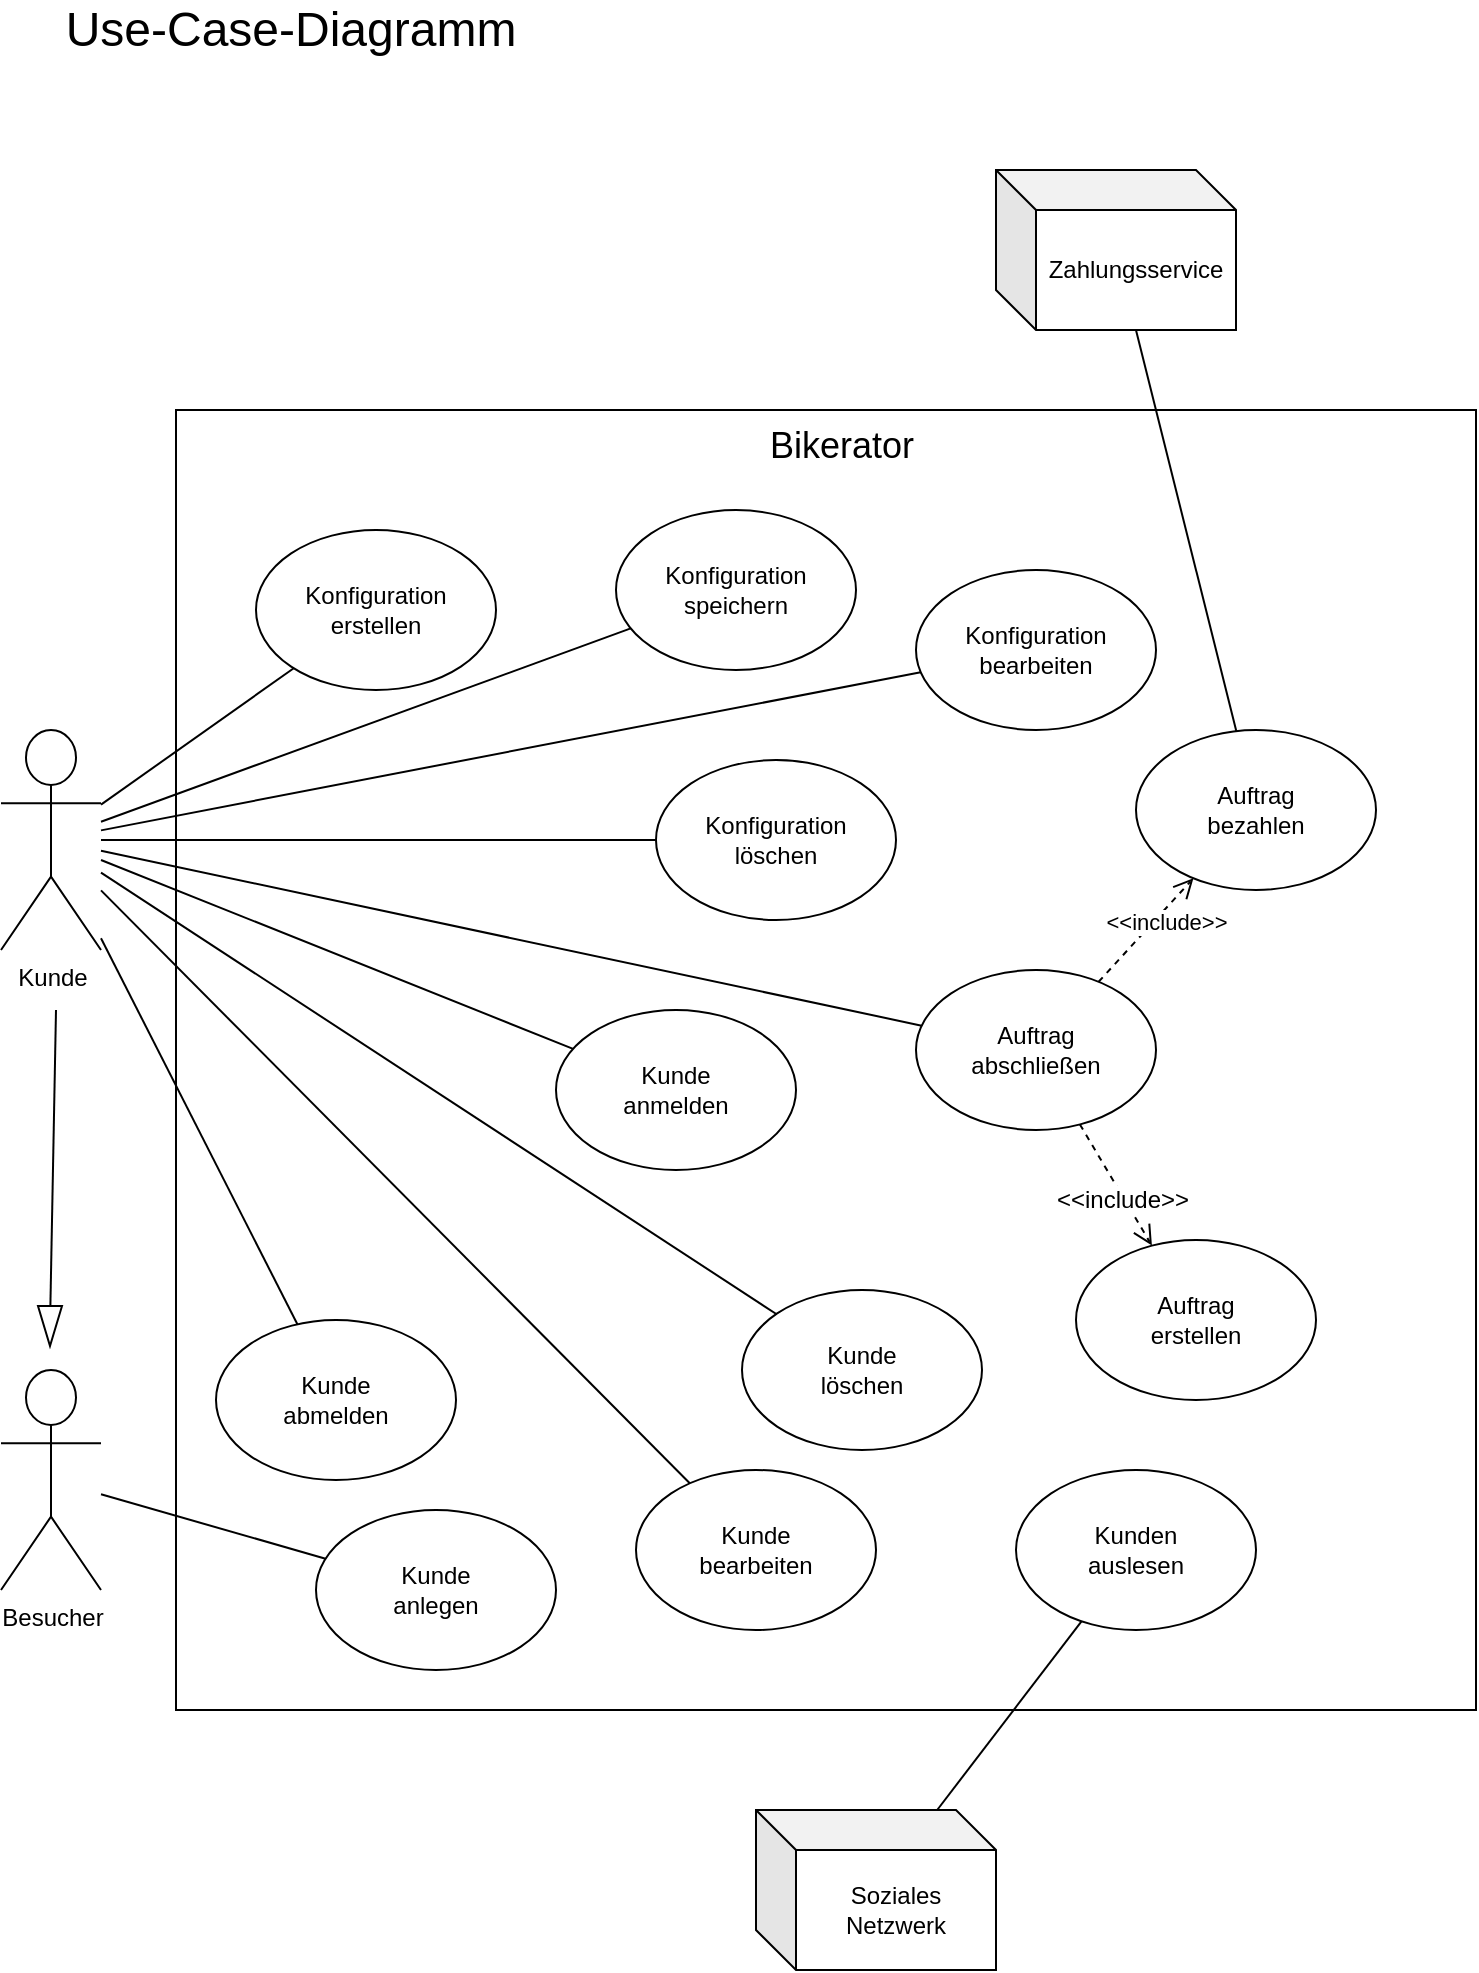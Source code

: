 <mxfile version="12.3.2" type="github" pages="3"><diagram id="zu8Dfxa7SSVs3go2KzZv" name="Page-1"><mxGraphModel dx="1278" dy="508" grid="1" gridSize="10" guides="1" tooltips="1" connect="1" arrows="1" fold="1" page="1" pageScale="1" pageWidth="827" pageHeight="1169" math="0" shadow="0"><root><mxCell id="0"/><mxCell id="1" parent="0"/><mxCell id="69wKXJC610IjC7mzToVx-1" value="Kunde" style="shape=umlActor;verticalLabelPosition=bottom;labelBackgroundColor=#ffffff;verticalAlign=top;html=1;outlineConnect=0;" vertex="1" parent="1"><mxGeometry x="42.5" y="450" width="50" height="110" as="geometry"/></mxCell><mxCell id="69wKXJC610IjC7mzToVx-7" value="Besucher" style="shape=umlActor;verticalLabelPosition=bottom;labelBackgroundColor=#ffffff;verticalAlign=top;html=1;outlineConnect=0;" vertex="1" parent="1"><mxGeometry x="42.5" y="770" width="50" height="110" as="geometry"/></mxCell><mxCell id="69wKXJC610IjC7mzToVx-17" value="" style="whiteSpace=wrap;html=1;aspect=fixed;" vertex="1" parent="1"><mxGeometry x="130" y="290" width="650" height="650" as="geometry"/></mxCell><mxCell id="69wKXJC610IjC7mzToVx-18" value="Kunde&lt;br&gt;anmelden" style="ellipse;whiteSpace=wrap;html=1;" vertex="1" parent="1"><mxGeometry x="320" y="590" width="120" height="80" as="geometry"/></mxCell><mxCell id="69wKXJC610IjC7mzToVx-22" value="Konfiguration&lt;br&gt;erstellen" style="ellipse;whiteSpace=wrap;html=1;" vertex="1" parent="1"><mxGeometry x="170" y="350" width="120" height="80" as="geometry"/></mxCell><mxCell id="69wKXJC610IjC7mzToVx-20" value="Kunde&lt;br&gt;anlegen" style="ellipse;whiteSpace=wrap;html=1;" vertex="1" parent="1"><mxGeometry x="200" y="840" width="120" height="80" as="geometry"/></mxCell><mxCell id="69wKXJC610IjC7mzToVx-24" value="Kunde&lt;br&gt;bearbeiten" style="ellipse;whiteSpace=wrap;html=1;" vertex="1" parent="1"><mxGeometry x="360" y="820" width="120" height="80" as="geometry"/></mxCell><mxCell id="69wKXJC610IjC7mzToVx-25" value="Kunde&lt;br&gt;löschen" style="ellipse;whiteSpace=wrap;html=1;" vertex="1" parent="1"><mxGeometry x="413" y="730" width="120" height="80" as="geometry"/></mxCell><mxCell id="69wKXJC610IjC7mzToVx-26" value="Konfiguration&lt;br&gt;speichern" style="ellipse;whiteSpace=wrap;html=1;" vertex="1" parent="1"><mxGeometry x="350" y="340" width="120" height="80" as="geometry"/></mxCell><mxCell id="69wKXJC610IjC7mzToVx-27" value="Kunde&lt;br&gt;abmelden" style="ellipse;whiteSpace=wrap;html=1;" vertex="1" parent="1"><mxGeometry x="150" y="745" width="120" height="80" as="geometry"/></mxCell><mxCell id="69wKXJC610IjC7mzToVx-28" value="Konfiguration&lt;br&gt;löschen" style="ellipse;whiteSpace=wrap;html=1;" vertex="1" parent="1"><mxGeometry x="370" y="465" width="120" height="80" as="geometry"/></mxCell><mxCell id="69wKXJC610IjC7mzToVx-29" value="Konfiguration&lt;br&gt;bearbeiten" style="ellipse;whiteSpace=wrap;html=1;" vertex="1" parent="1"><mxGeometry x="500" y="370" width="120" height="80" as="geometry"/></mxCell><mxCell id="69wKXJC610IjC7mzToVx-30" value="Zahlungsservice" style="shape=cube;whiteSpace=wrap;html=1;boundedLbl=1;backgroundOutline=1;darkOpacity=0.05;darkOpacity2=0.1;" vertex="1" parent="1"><mxGeometry x="540" y="170" width="120" height="80" as="geometry"/></mxCell><mxCell id="69wKXJC610IjC7mzToVx-33" value="Soziales Netzwerk" style="shape=cube;whiteSpace=wrap;html=1;boundedLbl=1;backgroundOutline=1;darkOpacity=0.05;darkOpacity2=0.1;" vertex="1" parent="1"><mxGeometry x="420" y="990" width="120" height="80" as="geometry"/></mxCell><mxCell id="69wKXJC610IjC7mzToVx-34" value="Kunden&lt;br&gt;auslesen" style="ellipse;whiteSpace=wrap;html=1;" vertex="1" parent="1"><mxGeometry x="550" y="820" width="120" height="80" as="geometry"/></mxCell><mxCell id="69wKXJC610IjC7mzToVx-35" value="Auftrag&lt;br&gt;abschließen" style="ellipse;whiteSpace=wrap;html=1;" vertex="1" parent="1"><mxGeometry x="500" y="570" width="120" height="80" as="geometry"/></mxCell><mxCell id="69wKXJC610IjC7mzToVx-36" value="Auftrag&lt;br&gt;erstellen" style="ellipse;whiteSpace=wrap;html=1;" vertex="1" parent="1"><mxGeometry x="580" y="705" width="120" height="80" as="geometry"/></mxCell><mxCell id="69wKXJC610IjC7mzToVx-37" value="" style="html=1;verticalAlign=bottom;endArrow=open;dashed=1;endSize=8;" edge="1" parent="1" source="69wKXJC610IjC7mzToVx-35" target="69wKXJC610IjC7mzToVx-36"><mxGeometry x="-0.122" y="4" relative="1" as="geometry"><mxPoint x="700" y="310" as="sourcePoint"/><mxPoint x="680" y="530" as="targetPoint"/><mxPoint as="offset"/></mxGeometry></mxCell><mxCell id="69wKXJC610IjC7mzToVx-38" value="&amp;lt;&amp;lt;include&amp;gt;&amp;gt;" style="text;html=1;align=center;verticalAlign=middle;resizable=0;points=[];;labelBackgroundColor=#ffffff;" vertex="1" connectable="0" parent="69wKXJC610IjC7mzToVx-37"><mxGeometry x="0.212" y="-1" relative="1" as="geometry"><mxPoint as="offset"/></mxGeometry></mxCell><mxCell id="69wKXJC610IjC7mzToVx-39" value="Auftrag&lt;br&gt;bezahlen" style="ellipse;whiteSpace=wrap;html=1;" vertex="1" parent="1"><mxGeometry x="610" y="450" width="120" height="80" as="geometry"/></mxCell><mxCell id="69wKXJC610IjC7mzToVx-42" value="&amp;lt;&amp;lt;include&amp;gt;&amp;gt;" style="html=1;verticalAlign=bottom;endArrow=open;dashed=1;endSize=8;" edge="1" parent="1" source="69wKXJC610IjC7mzToVx-35" target="69wKXJC610IjC7mzToVx-39"><mxGeometry x="0.119" y="-10" relative="1" as="geometry"><mxPoint x="640" y="430" as="sourcePoint"/><mxPoint x="560" y="430" as="targetPoint"/><mxPoint y="1" as="offset"/></mxGeometry></mxCell><mxCell id="69wKXJC610IjC7mzToVx-44" value="" style="endArrow=none;html=1;" edge="1" parent="1" source="69wKXJC610IjC7mzToVx-30" target="69wKXJC610IjC7mzToVx-39"><mxGeometry width="50" height="50" relative="1" as="geometry"><mxPoint x="600" y="238.5" as="sourcePoint"/><mxPoint x="650" y="188.5" as="targetPoint"/></mxGeometry></mxCell><mxCell id="69wKXJC610IjC7mzToVx-45" value="" style="endArrow=none;html=1;" edge="1" parent="1" source="69wKXJC610IjC7mzToVx-33" target="69wKXJC610IjC7mzToVx-34"><mxGeometry width="50" height="50" relative="1" as="geometry"><mxPoint x="540" y="950" as="sourcePoint"/><mxPoint x="590" y="900" as="targetPoint"/></mxGeometry></mxCell><mxCell id="69wKXJC610IjC7mzToVx-48" value="" style="endArrow=none;html=1;" edge="1" parent="1" source="69wKXJC610IjC7mzToVx-27" target="69wKXJC610IjC7mzToVx-1"><mxGeometry width="50" height="50" relative="1" as="geometry"><mxPoint x="165" y="665" as="sourcePoint"/><mxPoint x="215" y="615" as="targetPoint"/></mxGeometry></mxCell><mxCell id="69wKXJC610IjC7mzToVx-50" value="" style="endArrow=none;html=1;" edge="1" parent="1" source="69wKXJC610IjC7mzToVx-25" target="69wKXJC610IjC7mzToVx-1"><mxGeometry width="50" height="50" relative="1" as="geometry"><mxPoint x="140" y="1070" as="sourcePoint"/><mxPoint x="190" y="1020" as="targetPoint"/></mxGeometry></mxCell><mxCell id="69wKXJC610IjC7mzToVx-51" value="" style="endArrow=none;html=1;" edge="1" parent="1" source="69wKXJC610IjC7mzToVx-18" target="69wKXJC610IjC7mzToVx-1"><mxGeometry width="50" height="50" relative="1" as="geometry"><mxPoint x="85" y="1050" as="sourcePoint"/><mxPoint x="135" y="1000" as="targetPoint"/></mxGeometry></mxCell><mxCell id="69wKXJC610IjC7mzToVx-52" value="" style="endArrow=none;html=1;" edge="1" parent="1" source="69wKXJC610IjC7mzToVx-20" target="69wKXJC610IjC7mzToVx-7"><mxGeometry width="50" height="50" relative="1" as="geometry"><mxPoint x="190" y="1040" as="sourcePoint"/><mxPoint x="240" y="990" as="targetPoint"/></mxGeometry></mxCell><mxCell id="69wKXJC610IjC7mzToVx-56" value="" style="endArrow=none;html=1;" edge="1" parent="1" source="69wKXJC610IjC7mzToVx-1" target="69wKXJC610IjC7mzToVx-24"><mxGeometry width="50" height="50" relative="1" as="geometry"><mxPoint x="200" y="1070" as="sourcePoint"/><mxPoint x="250" y="1030" as="targetPoint"/></mxGeometry></mxCell><mxCell id="69wKXJC610IjC7mzToVx-55" value="" style="triangle;whiteSpace=wrap;html=1;rotation=90;" vertex="1" parent="1"><mxGeometry x="57" y="742" width="20" height="12" as="geometry"/></mxCell><mxCell id="69wKXJC610IjC7mzToVx-62" value="" style="endArrow=none;html=1;" edge="1" parent="1" source="69wKXJC610IjC7mzToVx-35" target="69wKXJC610IjC7mzToVx-1"><mxGeometry width="50" height="50" relative="1" as="geometry"><mxPoint x="510" y="660" as="sourcePoint"/><mxPoint x="560" y="610" as="targetPoint"/></mxGeometry></mxCell><mxCell id="69wKXJC610IjC7mzToVx-63" value="" style="endArrow=none;html=1;" edge="1" parent="1" source="69wKXJC610IjC7mzToVx-1" target="69wKXJC610IjC7mzToVx-29"><mxGeometry width="50" height="50" relative="1" as="geometry"><mxPoint x="285" y="560" as="sourcePoint"/><mxPoint x="335" y="510" as="targetPoint"/></mxGeometry></mxCell><mxCell id="69wKXJC610IjC7mzToVx-64" value="" style="endArrow=none;html=1;" edge="1" parent="1" source="69wKXJC610IjC7mzToVx-1" target="69wKXJC610IjC7mzToVx-28"><mxGeometry width="50" height="50" relative="1" as="geometry"><mxPoint x="270" y="520" as="sourcePoint"/><mxPoint x="320" y="470" as="targetPoint"/></mxGeometry></mxCell><mxCell id="69wKXJC610IjC7mzToVx-65" value="" style="endArrow=none;html=1;" edge="1" parent="1" source="69wKXJC610IjC7mzToVx-1" target="69wKXJC610IjC7mzToVx-26"><mxGeometry width="50" height="50" relative="1" as="geometry"><mxPoint x="220" y="496.5" as="sourcePoint"/><mxPoint x="270" y="446.5" as="targetPoint"/></mxGeometry></mxCell><mxCell id="69wKXJC610IjC7mzToVx-66" value="" style="endArrow=none;html=1;" edge="1" parent="1" source="69wKXJC610IjC7mzToVx-1" target="69wKXJC610IjC7mzToVx-22"><mxGeometry width="50" height="50" relative="1" as="geometry"><mxPoint x="190" y="440" as="sourcePoint"/><mxPoint x="240" y="390" as="targetPoint"/></mxGeometry></mxCell><mxCell id="69wKXJC610IjC7mzToVx-68" value="&lt;font style=&quot;font-size: 18px&quot;&gt;Bikerator&lt;/font&gt;" style="text;html=1;strokeColor=none;fillColor=none;align=center;verticalAlign=middle;whiteSpace=wrap;rounded=0;" vertex="1" parent="1"><mxGeometry x="393" y="290" width="140" height="35" as="geometry"/></mxCell><mxCell id="H2xEu0crfBP8pa0bsDot-2" value="" style="endArrow=none;html=1;" edge="1" parent="1" source="69wKXJC610IjC7mzToVx-55"><mxGeometry width="50" height="50" relative="1" as="geometry"><mxPoint x="70" y="720" as="sourcePoint"/><mxPoint x="70" y="590" as="targetPoint"/></mxGeometry></mxCell><mxCell id="pVL0HpYRgeMJpQMk2Kuu-1" value="&lt;font style=&quot;font-size: 24px&quot;&gt;Use-Case-Diagramm&lt;/font&gt;" style="text;html=1;align=center;verticalAlign=middle;resizable=0;points=[];;autosize=1;" vertex="1" parent="1"><mxGeometry x="67" y="90" width="240" height="20" as="geometry"/></mxCell></root></mxGraphModel></diagram><diagram id="vw1qBdOz-Gfn1nZbFLRy" name="Page-2"><mxGraphModel dx="2556" dy="1016" grid="1" gridSize="10" guides="1" tooltips="1" connect="1" arrows="1" fold="1" page="1" pageScale="1" pageWidth="827" pageHeight="1169" math="0" shadow="0"><root><mxCell id="E2LzCT6Z8k47YV6SPbgk-0"/><mxCell id="E2LzCT6Z8k47YV6SPbgk-1" parent="E2LzCT6Z8k47YV6SPbgk-0"/><mxCell id="5OoAX2QgA4zHwMnKNrl4-0" value="" style="shape=folder;fontStyle=1;spacingTop=10;tabWidth=91;tabHeight=26;tabPosition=left;html=1;" vertex="1" parent="E2LzCT6Z8k47YV6SPbgk-1"><mxGeometry x="188.5" y="350" width="770" height="460" as="geometry"/></mxCell><mxCell id="5OoAX2QgA4zHwMnKNrl4-1" value="" style="shape=folder;fontStyle=1;spacingTop=10;tabWidth=80;tabHeight=25;tabPosition=left;html=1;" vertex="1" parent="E2LzCT6Z8k47YV6SPbgk-1"><mxGeometry x="310" y="60" width="380" height="210" as="geometry"/></mxCell><mxCell id="5OoAX2QgA4zHwMnKNrl4-4" value="" style="shape=folder;fontStyle=1;spacingTop=10;tabWidth=80;tabHeight=25;tabPosition=left;html=1;" vertex="1" parent="E2LzCT6Z8k47YV6SPbgk-1"><mxGeometry x="310" y="890" width="490" height="200" as="geometry"/></mxCell><mxCell id="5OoAX2QgA4zHwMnKNrl4-68" value="" style="shape=folder;fontStyle=1;spacingTop=10;tabWidth=80;tabHeight=25;tabPosition=left;html=1;" vertex="1" parent="E2LzCT6Z8k47YV6SPbgk-1"><mxGeometry x="1120" y="494" width="425" height="366" as="geometry"/></mxCell><mxCell id="5OoAX2QgA4zHwMnKNrl4-72" value="" style="shape=folder;fontStyle=1;spacingTop=10;tabWidth=80;tabHeight=25;tabPosition=left;html=1;" vertex="1" parent="E2LzCT6Z8k47YV6SPbgk-1"><mxGeometry x="1120" y="185.5" width="425" height="200" as="geometry"/></mxCell><mxCell id="5OoAX2QgA4zHwMnKNrl4-3" value="&lt;font style=&quot;font-size: 12px&quot;&gt;Controller&lt;/font&gt;" style="text;html=1;align=center;verticalAlign=middle;resizable=0;points=[];;autosize=1;" vertex="1" parent="E2LzCT6Z8k47YV6SPbgk-1"><mxGeometry x="310" y="60" width="70" height="20" as="geometry"/></mxCell><mxCell id="5OoAX2QgA4zHwMnKNrl4-6" value="&lt;font style=&quot;font-size: 12px&quot;&gt;Service&lt;/font&gt;" style="text;html=1;align=center;verticalAlign=middle;resizable=0;points=[];;autosize=1;" vertex="1" parent="E2LzCT6Z8k47YV6SPbgk-1"><mxGeometry x="200" y="350" width="60" height="20" as="geometry"/></mxCell><mxCell id="5OoAX2QgA4zHwMnKNrl4-8" value="Repository" style="text;html=1;align=center;verticalAlign=middle;resizable=0;points=[];;autosize=1;" vertex="1" parent="E2LzCT6Z8k47YV6SPbgk-1"><mxGeometry x="310" y="889" width="70" height="20" as="geometry"/></mxCell><mxCell id="5OoAX2QgA4zHwMnKNrl4-13" value="&lt;p style=&quot;margin: 0px ; margin-top: 6px ; text-align: center&quot;&gt;&lt;br&gt;&lt;/p&gt;&lt;p style=&quot;margin: 0px ; margin-top: 6px ; text-align: center&quot;&gt;&lt;font style=&quot;font-size: 18px&quot;&gt;Persistenz&lt;/font&gt;&lt;/p&gt;" style="align=left;overflow=fill;html=1;" vertex="1" parent="E2LzCT6Z8k47YV6SPbgk-1"><mxGeometry x="410" y="970" width="180" height="80" as="geometry"/></mxCell><mxCell id="5OoAX2QgA4zHwMnKNrl4-14" value="" style="shape=component;jettyWidth=8;jettyHeight=4;" vertex="1" parent="5OoAX2QgA4zHwMnKNrl4-13"><mxGeometry x="1" width="20" height="20" relative="1" as="geometry"><mxPoint x="-24" y="4" as="offset"/></mxGeometry></mxCell><mxCell id="5OoAX2QgA4zHwMnKNrl4-19" value="&lt;p style=&quot;margin: 0px ; margin-top: 6px ; text-align: center&quot;&gt;&lt;br&gt;&lt;/p&gt;&lt;p style=&quot;margin: 0px ; margin-top: 6px ; text-align: center&quot;&gt;&lt;font style=&quot;font-size: 18px&quot;&gt;Webapplication&lt;/font&gt;&lt;/p&gt;" style="align=left;overflow=fill;html=1;" vertex="1" parent="E2LzCT6Z8k47YV6SPbgk-1"><mxGeometry x="410" y="110" width="150" height="70" as="geometry"/></mxCell><mxCell id="5OoAX2QgA4zHwMnKNrl4-20" value="" style="shape=component;jettyWidth=8;jettyHeight=4;" vertex="1" parent="5OoAX2QgA4zHwMnKNrl4-19"><mxGeometry x="1" width="20" height="20" relative="1" as="geometry"><mxPoint x="-24" y="4" as="offset"/></mxGeometry></mxCell><mxCell id="5OoAX2QgA4zHwMnKNrl4-81" value="&lt;p style=&quot;margin: 0px ; margin-top: 6px ; text-align: center&quot;&gt;&lt;font style=&quot;font-size: 18px&quot;&gt;&lt;br&gt;&lt;/font&gt;&lt;/p&gt;&lt;p style=&quot;margin: 0px ; margin-top: 6px ; text-align: center&quot;&gt;&lt;font style=&quot;font-size: 18px&quot;&gt;Zahlungsservice&lt;/font&gt;&lt;/p&gt;" style="align=left;overflow=fill;html=1;" vertex="1" parent="E2LzCT6Z8k47YV6SPbgk-1"><mxGeometry x="1230" y="260" width="150" height="70" as="geometry"/></mxCell><mxCell id="5OoAX2QgA4zHwMnKNrl4-82" value="" style="shape=component;jettyWidth=8;jettyHeight=4;" vertex="1" parent="5OoAX2QgA4zHwMnKNrl4-81"><mxGeometry x="1" width="20" height="20" relative="1" as="geometry"><mxPoint x="-24" y="4" as="offset"/></mxGeometry></mxCell><mxCell id="5OoAX2QgA4zHwMnKNrl4-84" value="&lt;p style=&quot;margin: 0px ; margin-top: 6px ; text-align: center&quot;&gt;&lt;font style=&quot;font-size: 18px&quot;&gt;&lt;br&gt;UserService&lt;/font&gt;&lt;/p&gt;" style="align=left;overflow=fill;html=1;" vertex="1" parent="E2LzCT6Z8k47YV6SPbgk-1"><mxGeometry x="1230" y="606" width="150" height="70" as="geometry"/></mxCell><mxCell id="5OoAX2QgA4zHwMnKNrl4-85" value="" style="shape=component;jettyWidth=8;jettyHeight=4;" vertex="1" parent="5OoAX2QgA4zHwMnKNrl4-84"><mxGeometry x="1" width="20" height="20" relative="1" as="geometry"><mxPoint x="-24" y="4" as="offset"/></mxGeometry></mxCell><mxCell id="5OoAX2QgA4zHwMnKNrl4-22" value="&lt;p style=&quot;margin: 0px ; margin-top: 6px ; text-align: center&quot;&gt;&lt;br&gt;&lt;/p&gt;&lt;p style=&quot;margin: 0px ; margin-top: 6px ; text-align: center&quot;&gt;&lt;span style=&quot;font-size: 18px&quot;&gt;&lt;br&gt;&lt;/span&gt;&lt;/p&gt;&lt;p style=&quot;margin: 0px ; margin-top: 6px ; text-align: center&quot;&gt;&lt;span style=&quot;font-size: 18px&quot;&gt;CustomerManagement&lt;br&gt;Service&lt;/span&gt;&lt;/p&gt;" style="align=left;overflow=fill;html=1;" vertex="1" parent="E2LzCT6Z8k47YV6SPbgk-1"><mxGeometry x="220" y="522" width="200" height="156" as="geometry"/></mxCell><mxCell id="5OoAX2QgA4zHwMnKNrl4-23" value="" style="shape=component;jettyWidth=8;jettyHeight=4;" vertex="1" parent="5OoAX2QgA4zHwMnKNrl4-22"><mxGeometry x="1" width="20" height="20" relative="1" as="geometry"><mxPoint x="-24" y="4" as="offset"/></mxGeometry></mxCell><mxCell id="5OoAX2QgA4zHwMnKNrl4-37" value="&lt;p style=&quot;margin: 0px ; margin-top: 6px ; text-align: center&quot;&gt;&lt;br&gt;&lt;/p&gt;&lt;p style=&quot;margin: 0px ; margin-top: 6px ; text-align: center&quot;&gt;&lt;span style=&quot;font-size: 18px&quot;&gt;&lt;br&gt;&lt;/span&gt;&lt;/p&gt;&lt;p style=&quot;margin: 0px ; margin-top: 6px ; text-align: center&quot;&gt;&lt;span style=&quot;font-size: 18px&quot;&gt;OrderManagement&lt;br&gt;Service&lt;/span&gt;&lt;/p&gt;" style="align=left;overflow=fill;html=1;" vertex="1" parent="E2LzCT6Z8k47YV6SPbgk-1"><mxGeometry x="727" y="520" width="200" height="156" as="geometry"/></mxCell><mxCell id="5OoAX2QgA4zHwMnKNrl4-38" value="" style="shape=component;jettyWidth=8;jettyHeight=4;" vertex="1" parent="5OoAX2QgA4zHwMnKNrl4-37"><mxGeometry x="1" width="20" height="20" relative="1" as="geometry"><mxPoint x="-24" y="4" as="offset"/></mxGeometry></mxCell><mxCell id="5OoAX2QgA4zHwMnKNrl4-25" value="" style="rounded=0;orthogonalLoop=1;jettySize=auto;html=1;endArrow=none;endFill=0;exitX=0.5;exitY=0;exitDx=0;exitDy=0;" edge="1" target="5OoAX2QgA4zHwMnKNrl4-27" parent="E2LzCT6Z8k47YV6SPbgk-1" source="5OoAX2QgA4zHwMnKNrl4-13"><mxGeometry relative="1" as="geometry"><mxPoint x="200" y="1415" as="sourcePoint"/></mxGeometry></mxCell><mxCell id="5OoAX2QgA4zHwMnKNrl4-26" value="" style="rounded=0;orthogonalLoop=1;jettySize=auto;html=1;endArrow=halfCircle;endFill=0;endSize=6;strokeWidth=1;" edge="1" parent="E2LzCT6Z8k47YV6SPbgk-1" source="5OoAX2QgA4zHwMnKNrl4-40"><mxGeometry relative="1" as="geometry"><mxPoint x="560" y="700" as="sourcePoint"/><mxPoint x="574" y="720" as="targetPoint"/></mxGeometry></mxCell><mxCell id="5OoAX2QgA4zHwMnKNrl4-27" value="" style="ellipse;whiteSpace=wrap;html=1;fontFamily=Helvetica;fontSize=12;fontColor=#000000;align=center;strokeColor=#000000;fillColor=#ffffff;points=[];aspect=fixed;resizable=0;" vertex="1" parent="E2LzCT6Z8k47YV6SPbgk-1"><mxGeometry x="495" y="940" width="10" height="10" as="geometry"/></mxCell><mxCell id="5OoAX2QgA4zHwMnKNrl4-40" value="&lt;p style=&quot;margin: 0px ; margin-top: 6px ; text-align: center&quot;&gt;&lt;br&gt;&lt;/p&gt;&lt;p style=&quot;margin: 0px ; margin-top: 6px ; text-align: center&quot;&gt;&lt;span style=&quot;font-size: 18px&quot;&gt;&lt;br&gt;&lt;/span&gt;&lt;/p&gt;&lt;p style=&quot;margin: 0px ; margin-top: 6px ; text-align: center&quot;&gt;&lt;span style=&quot;font-size: 18px&quot;&gt;ArticleManagement&lt;br&gt;Service&lt;/span&gt;&lt;/p&gt;" style="align=left;overflow=fill;html=1;" vertex="1" parent="E2LzCT6Z8k47YV6SPbgk-1"><mxGeometry x="473.5" y="522" width="200" height="156" as="geometry"/></mxCell><mxCell id="5OoAX2QgA4zHwMnKNrl4-41" value="" style="shape=component;jettyWidth=8;jettyHeight=4;" vertex="1" parent="5OoAX2QgA4zHwMnKNrl4-40"><mxGeometry x="1" width="20" height="20" relative="1" as="geometry"><mxPoint x="-24" y="4" as="offset"/></mxGeometry></mxCell><mxCell id="5OoAX2QgA4zHwMnKNrl4-43" value="" style="rounded=0;orthogonalLoop=1;jettySize=auto;html=1;endArrow=halfCircle;endFill=0;endSize=6;strokeWidth=1;" edge="1" parent="E2LzCT6Z8k47YV6SPbgk-1" source="5OoAX2QgA4zHwMnKNrl4-22"><mxGeometry relative="1" as="geometry"><mxPoint x="570" y="710" as="sourcePoint"/><mxPoint x="320" y="720" as="targetPoint"/></mxGeometry></mxCell><mxCell id="5OoAX2QgA4zHwMnKNrl4-48" value="" style="rounded=0;orthogonalLoop=1;jettySize=auto;html=1;endArrow=halfCircle;endFill=0;endSize=6;strokeWidth=1;" edge="1" parent="E2LzCT6Z8k47YV6SPbgk-1"><mxGeometry relative="1" as="geometry"><mxPoint x="826.825" y="676" as="sourcePoint"/><mxPoint x="827" y="718" as="targetPoint"/></mxGeometry></mxCell><mxCell id="5OoAX2QgA4zHwMnKNrl4-50" value="" style="html=1;verticalAlign=bottom;endArrow=open;dashed=1;endSize=8;" edge="1" parent="E2LzCT6Z8k47YV6SPbgk-1" target="5OoAX2QgA4zHwMnKNrl4-27"><mxGeometry x="-1" y="-231" relative="1" as="geometry"><mxPoint x="320" y="720" as="sourcePoint"/><mxPoint x="480" y="890" as="targetPoint"/><mxPoint x="70" y="11" as="offset"/></mxGeometry></mxCell><mxCell id="5OoAX2QgA4zHwMnKNrl4-52" value="" style="html=1;verticalAlign=bottom;endArrow=open;dashed=1;endSize=8;" edge="1" parent="E2LzCT6Z8k47YV6SPbgk-1" target="5OoAX2QgA4zHwMnKNrl4-27"><mxGeometry x="-1" y="-231" relative="1" as="geometry"><mxPoint x="570" y="720" as="sourcePoint"/><mxPoint x="375" y="750" as="targetPoint"/><mxPoint x="70" y="11" as="offset"/></mxGeometry></mxCell><mxCell id="5OoAX2QgA4zHwMnKNrl4-53" value="" style="html=1;verticalAlign=bottom;endArrow=open;dashed=1;endSize=8;" edge="1" parent="E2LzCT6Z8k47YV6SPbgk-1" target="5OoAX2QgA4zHwMnKNrl4-92"><mxGeometry x="-1" y="-231" relative="1" as="geometry"><mxPoint x="490" y="230" as="sourcePoint"/><mxPoint x="560" y="860" as="targetPoint"/><mxPoint x="70" y="11" as="offset"/></mxGeometry></mxCell><mxCell id="5OoAX2QgA4zHwMnKNrl4-60" value="" style="rounded=0;orthogonalLoop=1;jettySize=auto;html=1;endArrow=halfCircle;endFill=0;endSize=6;strokeWidth=1;" edge="1" parent="E2LzCT6Z8k47YV6SPbgk-1"><mxGeometry relative="1" as="geometry"><mxPoint x="490" y="180" as="sourcePoint"/><mxPoint x="490" y="230" as="targetPoint"/></mxGeometry></mxCell><mxCell id="5OoAX2QgA4zHwMnKNrl4-64" value="" style="rounded=0;orthogonalLoop=1;jettySize=auto;html=1;endArrow=none;endFill=0;" edge="1" target="5OoAX2QgA4zHwMnKNrl4-22" parent="E2LzCT6Z8k47YV6SPbgk-1"><mxGeometry relative="1" as="geometry"><mxPoint x="320" y="470" as="sourcePoint"/><mxPoint x="340" y="1150" as="targetPoint"/></mxGeometry></mxCell><mxCell id="5OoAX2QgA4zHwMnKNrl4-66" value="" style="ellipse;whiteSpace=wrap;html=1;fontFamily=Helvetica;fontSize=12;fontColor=#000000;align=center;strokeColor=#000000;fillColor=#ffffff;points=[];aspect=fixed;resizable=0;" vertex="1" parent="E2LzCT6Z8k47YV6SPbgk-1"><mxGeometry x="315" y="460" width="10" height="10" as="geometry"/></mxCell><mxCell id="5OoAX2QgA4zHwMnKNrl4-92" value="" style="ellipse;whiteSpace=wrap;html=1;fontFamily=Helvetica;fontSize=12;fontColor=#000000;align=center;strokeColor=#000000;fillColor=#ffffff;points=[];aspect=fixed;resizable=0;" vertex="1" parent="E2LzCT6Z8k47YV6SPbgk-1"><mxGeometry x="822" y="460" width="10" height="10" as="geometry"/></mxCell><mxCell id="5OoAX2QgA4zHwMnKNrl4-76" value="Partner&amp;nbsp; 1" style="text;html=1;align=center;verticalAlign=middle;resizable=0;points=[];;autosize=1;" vertex="1" parent="E2LzCT6Z8k47YV6SPbgk-1"><mxGeometry x="1120" y="185.5" width="70" height="20" as="geometry"/></mxCell><mxCell id="5OoAX2QgA4zHwMnKNrl4-77" value="Partner&amp;nbsp; 2" style="text;html=1;align=center;verticalAlign=middle;resizable=0;points=[];;autosize=1;" vertex="1" parent="E2LzCT6Z8k47YV6SPbgk-1"><mxGeometry x="1120" y="494" width="70" height="20" as="geometry"/></mxCell><mxCell id="5OoAX2QgA4zHwMnKNrl4-94" value="" style="rounded=0;orthogonalLoop=1;jettySize=auto;html=1;endArrow=none;endFill=0;exitX=0.5;exitY=0;exitDx=0;exitDy=0;" edge="1" parent="E2LzCT6Z8k47YV6SPbgk-1" source="5OoAX2QgA4zHwMnKNrl4-37"><mxGeometry relative="1" as="geometry"><mxPoint x="330" y="460" as="sourcePoint"/><mxPoint x="827" y="470" as="targetPoint"/></mxGeometry></mxCell><mxCell id="5OoAX2QgA4zHwMnKNrl4-95" value="" style="rounded=0;orthogonalLoop=1;jettySize=auto;html=1;endArrow=none;endFill=0;" edge="1" parent="E2LzCT6Z8k47YV6SPbgk-1" source="5OoAX2QgA4zHwMnKNrl4-90"><mxGeometry relative="1" as="geometry"><mxPoint x="567" y="522" as="sourcePoint"/><mxPoint x="567" y="470" as="targetPoint"/></mxGeometry></mxCell><mxCell id="5OoAX2QgA4zHwMnKNrl4-90" value="" style="ellipse;whiteSpace=wrap;html=1;fontFamily=Helvetica;fontSize=12;fontColor=#000000;align=center;strokeColor=#000000;fillColor=#ffffff;points=[];aspect=fixed;resizable=0;" vertex="1" parent="E2LzCT6Z8k47YV6SPbgk-1"><mxGeometry x="563.5" y="460" width="10" height="10" as="geometry"/></mxCell><mxCell id="5OoAX2QgA4zHwMnKNrl4-96" value="" style="rounded=0;orthogonalLoop=1;jettySize=auto;html=1;endArrow=none;endFill=0;exitX=0.473;exitY=-0.009;exitDx=0;exitDy=0;exitPerimeter=0;" edge="1" parent="E2LzCT6Z8k47YV6SPbgk-1" source="5OoAX2QgA4zHwMnKNrl4-40"><mxGeometry relative="1" as="geometry"><mxPoint x="567" y="522" as="sourcePoint"/><mxPoint x="568" y="470" as="targetPoint"/></mxGeometry></mxCell><mxCell id="5OoAX2QgA4zHwMnKNrl4-103" value="" style="rounded=0;orthogonalLoop=1;jettySize=auto;html=1;endArrow=none;endFill=0;exitX=0;exitY=0.75;exitDx=0;exitDy=0;" edge="1" parent="E2LzCT6Z8k47YV6SPbgk-1" source="5OoAX2QgA4zHwMnKNrl4-102"><mxGeometry relative="1" as="geometry"><mxPoint x="1230" y="755" as="sourcePoint"/><mxPoint x="1190" y="659" as="targetPoint"/></mxGeometry></mxCell><mxCell id="5OoAX2QgA4zHwMnKNrl4-104" value="" style="rounded=0;orthogonalLoop=1;jettySize=auto;html=1;endArrow=none;endFill=0;" edge="1" parent="E2LzCT6Z8k47YV6SPbgk-1" source="5OoAX2QgA4zHwMnKNrl4-81"><mxGeometry relative="1" as="geometry"><mxPoint x="1240" y="765" as="sourcePoint"/><mxPoint x="1190" y="295" as="targetPoint"/></mxGeometry></mxCell><mxCell id="5OoAX2QgA4zHwMnKNrl4-105" value="" style="ellipse;whiteSpace=wrap;html=1;fontFamily=Helvetica;fontSize=12;fontColor=#000000;align=center;strokeColor=#000000;fillColor=#ffffff;points=[];aspect=fixed;resizable=0;" vertex="1" parent="E2LzCT6Z8k47YV6SPbgk-1"><mxGeometry x="1180" y="290" width="10" height="10" as="geometry"/></mxCell><mxCell id="5OoAX2QgA4zHwMnKNrl4-106" value="" style="rounded=0;orthogonalLoop=1;jettySize=auto;html=1;endArrow=halfCircle;endFill=0;endSize=6;strokeWidth=1;exitX=0;exitY=0.25;exitDx=0;exitDy=0;" edge="1" parent="E2LzCT6Z8k47YV6SPbgk-1" source="5OoAX2QgA4zHwMnKNrl4-84"><mxGeometry relative="1" as="geometry"><mxPoint x="836.825" y="686" as="sourcePoint"/><mxPoint x="1190" y="624" as="targetPoint"/></mxGeometry></mxCell><mxCell id="5OoAX2QgA4zHwMnKNrl4-102" value="" style="ellipse;whiteSpace=wrap;html=1;fontFamily=Helvetica;fontSize=12;fontColor=#000000;align=center;strokeColor=#000000;fillColor=#ffffff;points=[];aspect=fixed;resizable=0;" vertex="1" parent="E2LzCT6Z8k47YV6SPbgk-1"><mxGeometry x="1185" y="660" width="10" height="10" as="geometry"/></mxCell><mxCell id="5OoAX2QgA4zHwMnKNrl4-107" value="" style="rounded=0;orthogonalLoop=1;jettySize=auto;html=1;endArrow=none;endFill=0;" edge="1" parent="E2LzCT6Z8k47YV6SPbgk-1" target="5OoAX2QgA4zHwMnKNrl4-102"><mxGeometry relative="1" as="geometry"><mxPoint x="1230" y="664" as="sourcePoint"/><mxPoint x="1190" y="659" as="targetPoint"/></mxGeometry></mxCell><mxCell id="Vc9savdBOTeMxYfYnI2G-2" value="&lt;&lt;Interface&gt;&gt;&#10;CustomerManagementServiceIF" style="swimlane;fontStyle=0;childLayout=stackLayout;horizontal=1;startSize=49;fillColor=none;horizontalStack=0;resizeParent=1;resizeParentMax=0;resizeLast=0;collapsible=1;marginBottom=0;" vertex="1" parent="E2LzCT6Z8k47YV6SPbgk-1"><mxGeometry x="1120" y="920" width="260" height="75" as="geometry"><mxRectangle x="1120" y="920" width="280" height="49" as="alternateBounds"/></mxGeometry></mxCell><mxCell id="Vc9savdBOTeMxYfYnI2G-3" value="+ :readCustomers(): Collection &lt;Customer&gt;" style="text;strokeColor=none;fillColor=none;align=left;verticalAlign=top;spacingLeft=4;spacingRight=4;overflow=hidden;rotatable=0;points=[[0,0.5],[1,0.5]];portConstraint=eastwest;" vertex="1" parent="Vc9savdBOTeMxYfYnI2G-2"><mxGeometry y="49" width="260" height="26" as="geometry"/></mxCell><mxCell id="Vc9savdBOTeMxYfYnI2G-6" value="" style="html=1;verticalAlign=bottom;endArrow=open;dashed=1;endSize=8;" edge="1" parent="E2LzCT6Z8k47YV6SPbgk-1" target="5OoAX2QgA4zHwMnKNrl4-90"><mxGeometry x="-1" y="-231" relative="1" as="geometry"><mxPoint x="490" y="226.8" as="sourcePoint"/><mxPoint x="663.148" y="900" as="targetPoint"/><mxPoint x="70" y="11" as="offset"/></mxGeometry></mxCell><mxCell id="Vc9savdBOTeMxYfYnI2G-7" value="" style="html=1;verticalAlign=bottom;endArrow=open;dashed=1;endSize=8;" edge="1" parent="E2LzCT6Z8k47YV6SPbgk-1" target="5OoAX2QgA4zHwMnKNrl4-105"><mxGeometry x="-1" y="-231" relative="1" as="geometry"><mxPoint x="830" y="720" as="sourcePoint"/><mxPoint x="673.148" y="910" as="targetPoint"/><mxPoint x="70" y="11" as="offset"/><Array as="points"><mxPoint x="1080" y="720"/><mxPoint x="1080" y="299"/></Array></mxGeometry></mxCell><mxCell id="Vc9savdBOTeMxYfYnI2G-8" value="" style="html=1;verticalAlign=bottom;endArrow=open;dashed=1;endSize=8;" edge="1" parent="E2LzCT6Z8k47YV6SPbgk-1" target="5OoAX2QgA4zHwMnKNrl4-66"><mxGeometry x="-1" y="-231" relative="1" as="geometry"><mxPoint x="490" y="230" as="sourcePoint"/><mxPoint x="500" y="230" as="targetPoint"/><mxPoint x="70" y="11" as="offset"/></mxGeometry></mxCell><mxCell id="Vc9savdBOTeMxYfYnI2G-9" value="" style="html=1;verticalAlign=bottom;endArrow=open;dashed=1;endSize=8;" edge="1" parent="E2LzCT6Z8k47YV6SPbgk-1" target="5OoAX2QgA4zHwMnKNrl4-102"><mxGeometry x="-1" y="-231" relative="1" as="geometry"><mxPoint x="320" y="720" as="sourcePoint"/><mxPoint x="1010" y="610" as="targetPoint"/><mxPoint x="70" y="11" as="offset"/><Array as="points"><mxPoint x="320" y="850"/><mxPoint x="1030" y="850"/><mxPoint x="1030" y="669"/></Array></mxGeometry></mxCell><mxCell id="Vc9savdBOTeMxYfYnI2G-10" value="" style="html=1;verticalAlign=bottom;endArrow=open;dashed=1;endSize=8;" edge="1" parent="E2LzCT6Z8k47YV6SPbgk-1"><mxGeometry x="-1" y="-231" relative="1" as="geometry"><mxPoint x="1190" y="620" as="sourcePoint"/><mxPoint x="320" y="460" as="targetPoint"/><mxPoint x="70" y="11" as="offset"/><Array as="points"><mxPoint x="1030" y="620"/><mxPoint x="1030" y="296"/><mxPoint x="750" y="296"/><mxPoint x="320" y="296"/></Array></mxGeometry></mxCell><mxCell id="Vc9savdBOTeMxYfYnI2G-11" value="" style="html=1;verticalAlign=bottom;endArrow=open;dashed=1;endSize=8;entryX=1.26;entryY=0.38;entryDx=0;entryDy=0;entryPerimeter=0;" edge="1" parent="E2LzCT6Z8k47YV6SPbgk-1" target="5OoAX2QgA4zHwMnKNrl4-27"><mxGeometry x="-1" y="-231" relative="1" as="geometry"><mxPoint x="820" y="720" as="sourcePoint"/><mxPoint x="511.485" y="950.226" as="targetPoint"/><mxPoint x="70" y="11" as="offset"/></mxGeometry></mxCell><mxCell id="fYIZ-OjGpXFN25Lv7g5g-0" value="&lt;font style=&quot;font-size: 24px&quot;&gt;Komponentendiagramm: Bikerator&lt;/font&gt;" style="text;html=1;align=center;verticalAlign=middle;resizable=0;points=[];;autosize=1;" vertex="1" parent="E2LzCT6Z8k47YV6SPbgk-1"><mxGeometry x="870" y="60" width="380" height="20" as="geometry"/></mxCell></root></mxGraphModel></diagram><diagram id="EfXMXkJ5-bkxMZE625x9" name="Page-3"><mxGraphModel dx="1278" dy="508" grid="1" gridSize="10" guides="1" tooltips="1" connect="1" arrows="1" fold="1" page="1" pageScale="1" pageWidth="827" pageHeight="1169" math="0" shadow="0"><root><mxCell id="9mC2B9HtX3xO0GwJEDh1-0"/><mxCell id="9mC2B9HtX3xO0GwJEDh1-1" parent="9mC2B9HtX3xO0GwJEDh1-0"/><mxCell id="p5YMGA9IJLpiF9KBwj7R-0" value="Order" style="swimlane;fontStyle=0;childLayout=stackLayout;horizontal=1;startSize=33;fillColor=none;horizontalStack=0;resizeParent=1;resizeParentMax=0;resizeLast=0;collapsible=1;marginBottom=0;" vertex="1" parent="9mC2B9HtX3xO0GwJEDh1-1"><mxGeometry x="540" y="110" width="220" height="200" as="geometry"/></mxCell><mxCell id="p5YMGA9IJLpiF9KBwj7R-1" value="@Id&#10;- orderId: Long&#10;&#10;- amountOrder: Double&#10;- customer: Cusomer&#10;- confList: Collection &lt;Configuration&gt;&#10;- completed: Boolean&#10;- deliveryAddress: Address&#10;- billingAddress: Address&#10;- orderDate: Date" style="text;strokeColor=none;fillColor=none;align=left;verticalAlign=top;spacingLeft=4;spacingRight=4;overflow=hidden;rotatable=0;points=[[0,0.5],[1,0.5]];portConstraint=eastwest;" vertex="1" parent="p5YMGA9IJLpiF9KBwj7R-0"><mxGeometry y="33" width="220" height="167" as="geometry"/></mxCell><mxCell id="p5YMGA9IJLpiF9KBwj7R-4" value="Address" style="swimlane;fontStyle=0;childLayout=stackLayout;horizontal=1;startSize=36;fillColor=none;horizontalStack=0;resizeParent=1;resizeParentMax=0;resizeLast=0;collapsible=1;marginBottom=0;" vertex="1" parent="9mC2B9HtX3xO0GwJEDh1-1"><mxGeometry x="75" y="400" width="140" height="160" as="geometry"/></mxCell><mxCell id="p5YMGA9IJLpiF9KBwj7R-5" value="@iId&#10;- addressId: Long&#10;&#10;- street: String&#10;- number: String&#10;- postCode: String&#10;- country: String" style="text;strokeColor=none;fillColor=none;align=left;verticalAlign=top;spacingLeft=4;spacingRight=4;overflow=hidden;rotatable=0;points=[[0,0.5],[1,0.5]];portConstraint=eastwest;" vertex="1" parent="p5YMGA9IJLpiF9KBwj7R-4"><mxGeometry y="36" width="140" height="124" as="geometry"/></mxCell><mxCell id="p5YMGA9IJLpiF9KBwj7R-8" value="Category" style="swimlane;fontStyle=0;childLayout=stackLayout;horizontal=1;startSize=34;fillColor=none;horizontalStack=0;resizeParent=1;resizeParentMax=0;resizeLast=0;collapsible=1;marginBottom=0;" vertex="1" parent="9mC2B9HtX3xO0GwJEDh1-1"><mxGeometry x="530" y="720" width="240" height="180" as="geometry"/></mxCell><mxCell id="p5YMGA9IJLpiF9KBwj7R-9" value="@Id&#10;- categoryId: Long&#10;&#10;- name: String&#10;- description: String&#10;- imagePath: String&#10;- itemList: Collection &lt;Item&gt;&#10;- childCategories: Collection &lt;Category&gt;" style="text;strokeColor=none;fillColor=none;align=left;verticalAlign=top;spacingLeft=4;spacingRight=4;overflow=hidden;rotatable=0;points=[[0,0.5],[1,0.5]];portConstraint=eastwest;" vertex="1" parent="p5YMGA9IJLpiF9KBwj7R-8"><mxGeometry y="34" width="240" height="146" as="geometry"/></mxCell><mxCell id="p5YMGA9IJLpiF9KBwj7R-12" value="Configuration" style="swimlane;fontStyle=0;childLayout=stackLayout;horizontal=1;startSize=37;fillColor=none;horizontalStack=0;resizeParent=1;resizeParentMax=0;resizeLast=0;collapsible=1;marginBottom=0;" vertex="1" parent="9mC2B9HtX3xO0GwJEDh1-1"><mxGeometry x="350" y="440" width="190" height="180" as="geometry"/></mxCell><mxCell id="p5YMGA9IJLpiF9KBwj7R-13" value="@Id&#10;- configurationId: Long&#10;&#10;- name: String&#10;- description: String&#10;- createDate: Date&#10;- amountTotal: Double&#10;- itemList: Collection &lt;Item&gt;" style="text;strokeColor=none;fillColor=none;align=left;verticalAlign=top;spacingLeft=4;spacingRight=4;overflow=hidden;rotatable=0;points=[[0,0.5],[1,0.5]];portConstraint=eastwest;" vertex="1" parent="p5YMGA9IJLpiF9KBwj7R-12"><mxGeometry y="37" width="190" height="143" as="geometry"/></mxCell><mxCell id="p5YMGA9IJLpiF9KBwj7R-16" value="ItemPool" style="swimlane;fontStyle=0;childLayout=stackLayout;horizontal=1;startSize=32;fillColor=none;horizontalStack=0;resizeParent=1;resizeParentMax=0;resizeLast=0;collapsible=1;marginBottom=0;" vertex="1" parent="9mC2B9HtX3xO0GwJEDh1-1"><mxGeometry x="275" y="930" width="170" height="116" as="geometry"/></mxCell><mxCell id="p5YMGA9IJLpiF9KBwj7R-19" value="@Id&#10;- itemPoolId: Long&#10;&#10;- itemList: Collection &lt;Item&gt;" style="text;strokeColor=none;fillColor=none;align=left;verticalAlign=top;spacingLeft=4;spacingRight=4;overflow=hidden;rotatable=0;points=[[0,0.5],[1,0.5]];portConstraint=eastwest;" vertex="1" parent="p5YMGA9IJLpiF9KBwj7R-16"><mxGeometry y="32" width="170" height="84" as="geometry"/></mxCell><mxCell id="p5YMGA9IJLpiF9KBwj7R-20" value="Customer" style="swimlane;fontStyle=0;childLayout=stackLayout;horizontal=1;startSize=37;fillColor=none;horizontalStack=0;resizeParent=1;resizeParentMax=0;resizeLast=0;collapsible=1;marginBottom=0;" vertex="1" parent="9mC2B9HtX3xO0GwJEDh1-1"><mxGeometry x="75" y="110" width="230" height="190" as="geometry"/></mxCell><mxCell id="p5YMGA9IJLpiF9KBwj7R-21" value="@Id&#10;- username: String&#10;&#10;- firstname: String&#10;- lastname: String&#10;- password: Hash&#10;- address: Address&#10;- order: Order&#10;- configList: Collection &lt;Configuration&gt;" style="text;strokeColor=none;fillColor=none;align=left;verticalAlign=top;spacingLeft=4;spacingRight=4;overflow=hidden;rotatable=0;points=[[0,0.5],[1,0.5]];portConstraint=eastwest;" vertex="1" parent="p5YMGA9IJLpiF9KBwj7R-20"><mxGeometry y="37" width="230" height="153" as="geometry"/></mxCell><mxCell id="p5YMGA9IJLpiF9KBwj7R-24" value="Item" style="swimlane;fontStyle=0;childLayout=stackLayout;horizontal=1;startSize=33;fillColor=none;horizontalStack=0;resizeParent=1;resizeParentMax=0;resizeLast=0;collapsible=1;marginBottom=0;" vertex="1" parent="9mC2B9HtX3xO0GwJEDh1-1"><mxGeometry x="75" y="690" width="140" height="180" as="geometry"/></mxCell><mxCell id="p5YMGA9IJLpiF9KBwj7R-25" value="@Id&#10;- itemId: Long&#10;&#10;- weight: Double&#10;- stock: Integer&#10;- price: Double&#10;- imagePath: String&#10;- category: Category&#10;- itemPool: ItemPool" style="text;strokeColor=none;fillColor=none;align=left;verticalAlign=top;spacingLeft=4;spacingRight=4;overflow=hidden;rotatable=0;points=[[0,0.5],[1,0.5]];portConstraint=eastwest;" vertex="1" parent="p5YMGA9IJLpiF9KBwj7R-24"><mxGeometry y="33" width="140" height="147" as="geometry"/></mxCell><mxCell id="l5TEGVmui6UzedDAkcFB-0" value="&lt;font style=&quot;font-size: 24px&quot;&gt;Klassendiagramm: Bikerator&lt;/font&gt;" style="text;html=1;align=center;verticalAlign=middle;resizable=0;points=[];;autosize=1;" vertex="1" parent="9mC2B9HtX3xO0GwJEDh1-1"><mxGeometry x="30" y="40" width="320" height="20" as="geometry"/></mxCell></root></mxGraphModel></diagram></mxfile>